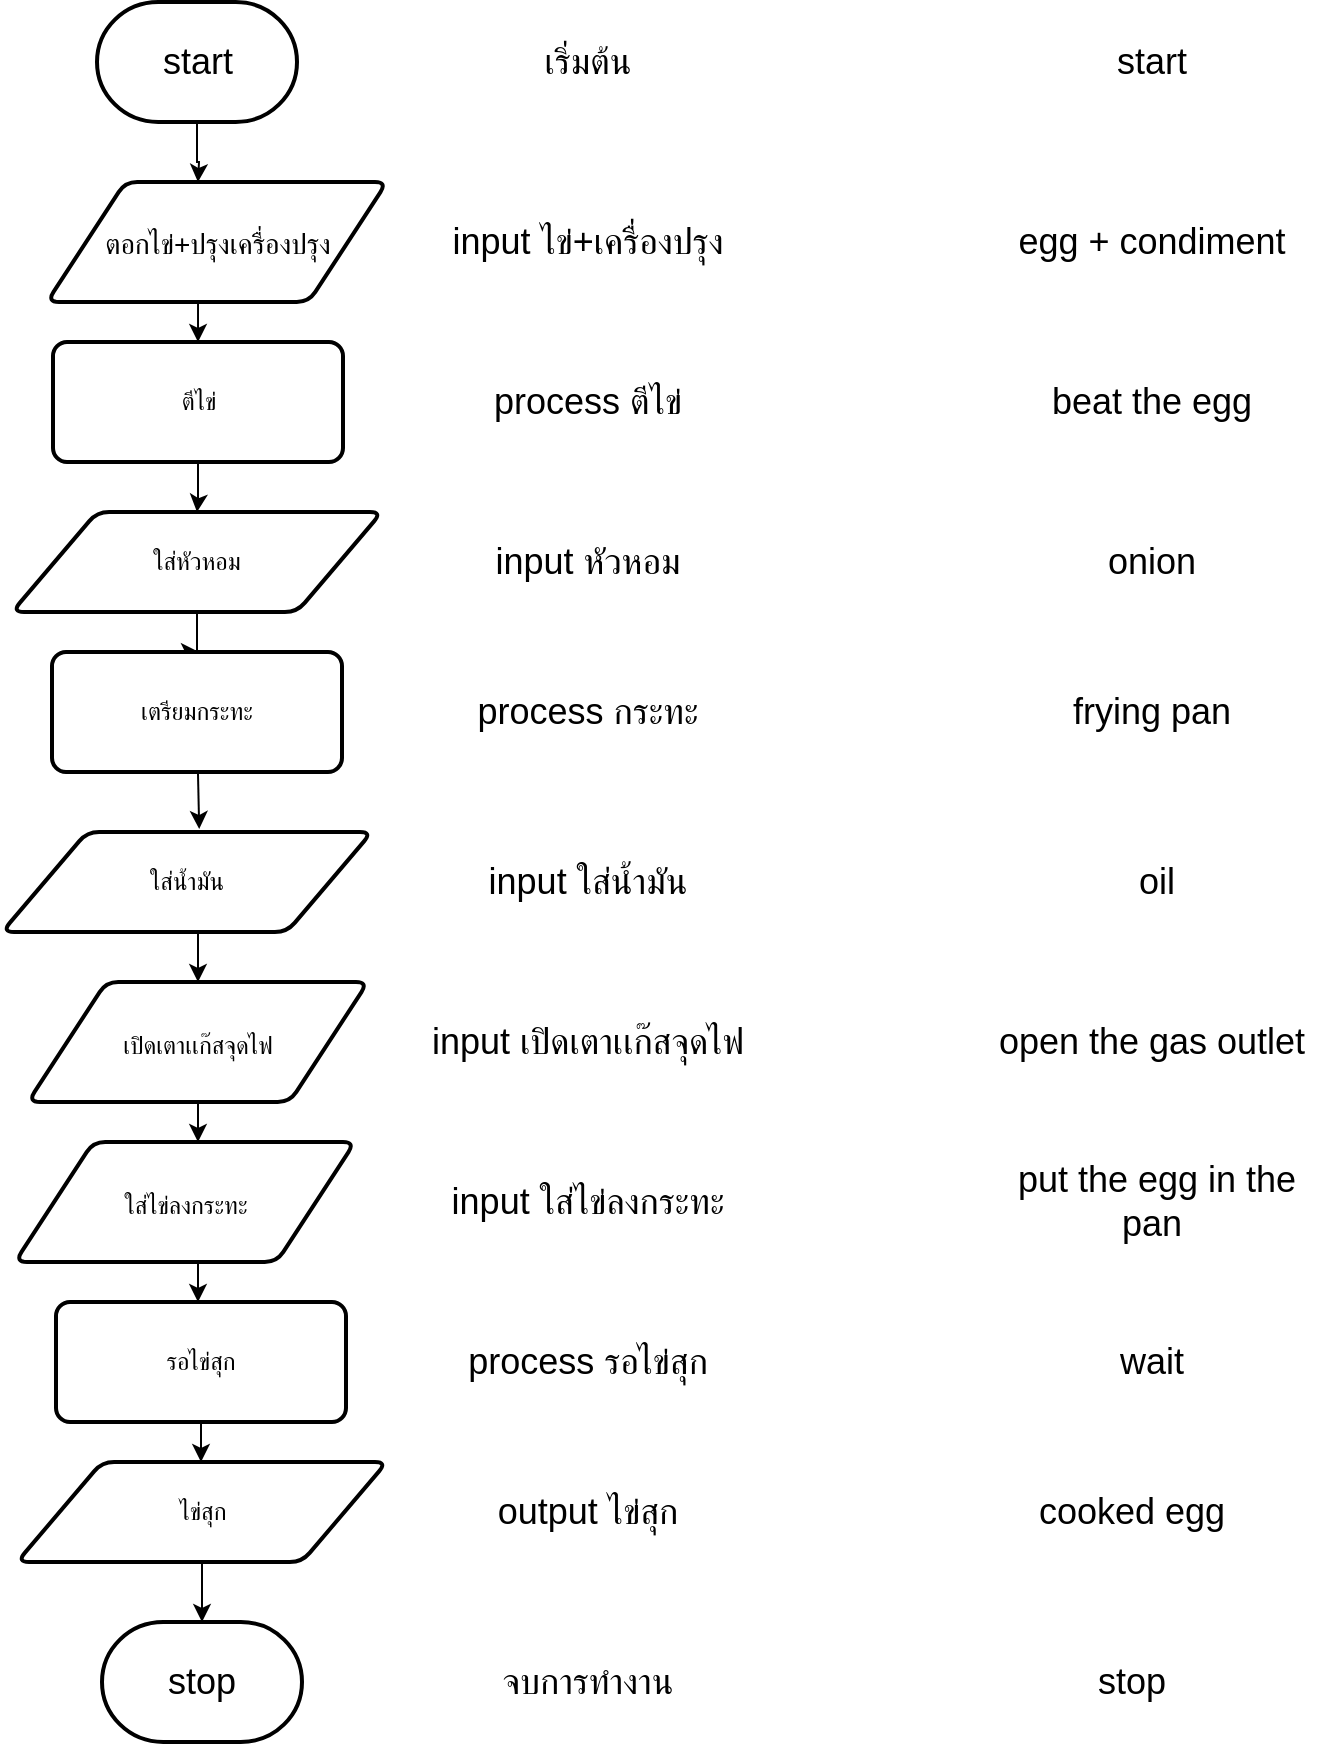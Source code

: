 <mxfile version="18.2.0" type="github"><diagram id="2QwICQFU1fcPVQtrxzzS" name="Page-1"><mxGraphModel dx="1363" dy="735" grid="1" gridSize="10" guides="1" tooltips="1" connect="1" arrows="1" fold="1" page="1" pageScale="1" pageWidth="850" pageHeight="1100" math="0" shadow="0"><root><mxCell id="0"/><mxCell id="1" parent="0"/><mxCell id="U5jHX30SNoRAWsBWriaS-10" value="" style="edgeStyle=orthogonalEdgeStyle;rounded=0;orthogonalLoop=1;jettySize=auto;html=1;entryX=0.5;entryY=0;entryDx=0;entryDy=0;" parent="1" source="U5jHX30SNoRAWsBWriaS-1" edge="1"><mxGeometry relative="1" as="geometry"><mxPoint x="183" y="150" as="targetPoint"/></mxGeometry></mxCell><mxCell id="U5jHX30SNoRAWsBWriaS-1" value="&lt;font style=&quot;font-size: 18px;&quot;&gt;start&lt;/font&gt;" style="strokeWidth=2;html=1;shape=mxgraph.flowchart.terminator;whiteSpace=wrap;" parent="1" vertex="1"><mxGeometry x="132.5" y="60" width="100" height="60" as="geometry"/></mxCell><mxCell id="U5jHX30SNoRAWsBWriaS-2" value="&lt;font style=&quot;font-size: 18px;&quot;&gt;stop&lt;/font&gt;" style="strokeWidth=2;html=1;shape=mxgraph.flowchart.terminator;whiteSpace=wrap;" parent="1" vertex="1"><mxGeometry x="135" y="870" width="100" height="60" as="geometry"/></mxCell><mxCell id="U5jHX30SNoRAWsBWriaS-13" value="" style="edgeStyle=orthogonalEdgeStyle;rounded=0;orthogonalLoop=1;jettySize=auto;html=1;" parent="1" edge="1"><mxGeometry relative="1" as="geometry"><mxPoint x="183.017" y="210" as="sourcePoint"/><mxPoint x="183.017" y="230" as="targetPoint"/></mxGeometry></mxCell><mxCell id="SDjap4ywc6MugHjdFN67-13" value="" style="edgeStyle=orthogonalEdgeStyle;rounded=0;orthogonalLoop=1;jettySize=auto;html=1;" parent="1" source="U5jHX30SNoRAWsBWriaS-6" target="U5jHX30SNoRAWsBWriaS-18" edge="1"><mxGeometry relative="1" as="geometry"/></mxCell><mxCell id="U5jHX30SNoRAWsBWriaS-6" value="ตีไข่" style="rounded=1;whiteSpace=wrap;html=1;absoluteArcSize=1;arcSize=14;strokeWidth=2;" parent="1" vertex="1"><mxGeometry x="110.5" y="230" width="145" height="60" as="geometry"/></mxCell><mxCell id="SDjap4ywc6MugHjdFN67-18" value="" style="edgeStyle=orthogonalEdgeStyle;rounded=0;orthogonalLoop=1;jettySize=auto;html=1;exitX=0.521;exitY=0.993;exitDx=0;exitDy=0;exitPerimeter=0;" parent="1" source="iCwFSnIhQ419Xwf50tu1-3" target="U5jHX30SNoRAWsBWriaS-39" edge="1"><mxGeometry relative="1" as="geometry"><mxPoint x="183.029" y="530" as="sourcePoint"/><Array as="points"><mxPoint x="183" y="525"/></Array></mxGeometry></mxCell><mxCell id="SDjap4ywc6MugHjdFN67-23" value="" style="edgeStyle=orthogonalEdgeStyle;rounded=0;orthogonalLoop=1;jettySize=auto;html=1;" parent="1" source="U5jHX30SNoRAWsBWriaS-9" target="U5jHX30SNoRAWsBWriaS-2" edge="1"><mxGeometry relative="1" as="geometry"/></mxCell><mxCell id="U5jHX30SNoRAWsBWriaS-9" value="ไข่สุก" style="shape=parallelogram;html=1;strokeWidth=2;perimeter=parallelogramPerimeter;whiteSpace=wrap;rounded=1;arcSize=12;size=0.23;" parent="1" vertex="1"><mxGeometry x="92.5" y="790" width="185" height="50" as="geometry"/></mxCell><mxCell id="SDjap4ywc6MugHjdFN67-16" value="" style="edgeStyle=orthogonalEdgeStyle;rounded=0;orthogonalLoop=1;jettySize=auto;html=1;" parent="1" source="U5jHX30SNoRAWsBWriaS-18" edge="1"><mxGeometry relative="1" as="geometry"><mxPoint x="183" y="385" as="targetPoint"/></mxGeometry></mxCell><mxCell id="U5jHX30SNoRAWsBWriaS-18" value="ใส่หัวหอม" style="shape=parallelogram;html=1;strokeWidth=2;perimeter=parallelogramPerimeter;whiteSpace=wrap;rounded=1;arcSize=12;size=0.23;" parent="1" vertex="1"><mxGeometry x="90" y="315" width="185" height="50" as="geometry"/></mxCell><mxCell id="U5jHX30SNoRAWsBWriaS-20" value="" style="edgeStyle=orthogonalEdgeStyle;rounded=0;orthogonalLoop=1;jettySize=auto;html=1;" parent="1" edge="1"><mxGeometry relative="1" as="geometry"><mxPoint x="183.017" y="630" as="sourcePoint"/><mxPoint x="183.5" y="630" as="targetPoint"/></mxGeometry></mxCell><mxCell id="SDjap4ywc6MugHjdFN67-21" value="" style="edgeStyle=orthogonalEdgeStyle;rounded=0;orthogonalLoop=1;jettySize=auto;html=1;" parent="1" target="U5jHX30SNoRAWsBWriaS-23" edge="1"><mxGeometry relative="1" as="geometry"><Array as="points"><mxPoint x="180" y="710"/><mxPoint x="180" y="710"/></Array><mxPoint x="183" y="690" as="sourcePoint"/></mxGeometry></mxCell><mxCell id="SDjap4ywc6MugHjdFN67-22" value="" style="edgeStyle=orthogonalEdgeStyle;rounded=0;orthogonalLoop=1;jettySize=auto;html=1;" parent="1" source="U5jHX30SNoRAWsBWriaS-23" target="U5jHX30SNoRAWsBWriaS-9" edge="1"><mxGeometry relative="1" as="geometry"/></mxCell><mxCell id="U5jHX30SNoRAWsBWriaS-23" value="รอไข่สุก" style="rounded=1;whiteSpace=wrap;html=1;absoluteArcSize=1;arcSize=14;strokeWidth=2;" parent="1" vertex="1"><mxGeometry x="112" y="710" width="145" height="60" as="geometry"/></mxCell><mxCell id="U5jHX30SNoRAWsBWriaS-26" value="input ไข่+เครื่องปรุง" style="text;html=1;strokeColor=none;fillColor=none;align=center;verticalAlign=middle;whiteSpace=wrap;rounded=0;glass=0;sketch=0;fontSize=18;" parent="1" vertex="1"><mxGeometry x="287.5" y="165" width="180" height="30" as="geometry"/></mxCell><mxCell id="U5jHX30SNoRAWsBWriaS-28" value="process ตีไข่" style="text;html=1;strokeColor=none;fillColor=none;align=center;verticalAlign=middle;whiteSpace=wrap;rounded=0;glass=0;sketch=0;fontSize=18;" parent="1" vertex="1"><mxGeometry x="287.5" y="245" width="180" height="30" as="geometry"/></mxCell><mxCell id="U5jHX30SNoRAWsBWriaS-29" value="input หัวหอม" style="text;html=1;strokeColor=none;fillColor=none;align=center;verticalAlign=middle;whiteSpace=wrap;rounded=0;glass=0;sketch=0;fontSize=18;" parent="1" vertex="1"><mxGeometry x="287.5" y="325" width="180" height="30" as="geometry"/></mxCell><mxCell id="U5jHX30SNoRAWsBWriaS-30" value="process กระทะ" style="text;html=1;strokeColor=none;fillColor=none;align=center;verticalAlign=middle;whiteSpace=wrap;rounded=0;glass=0;sketch=0;fontSize=18;" parent="1" vertex="1"><mxGeometry x="287.5" y="400" width="180" height="30" as="geometry"/></mxCell><mxCell id="U5jHX30SNoRAWsBWriaS-31" value="input ใส่น้ำมัน" style="text;html=1;strokeColor=none;fillColor=none;align=center;verticalAlign=middle;whiteSpace=wrap;rounded=0;glass=0;sketch=0;fontSize=18;" parent="1" vertex="1"><mxGeometry x="287.5" y="485" width="180" height="30" as="geometry"/></mxCell><mxCell id="U5jHX30SNoRAWsBWriaS-32" value="input เปิดเตาเเก๊สจุดไฟ" style="text;html=1;strokeColor=none;fillColor=none;align=center;verticalAlign=middle;whiteSpace=wrap;rounded=0;glass=0;sketch=0;fontSize=18;" parent="1" vertex="1"><mxGeometry x="287.5" y="565" width="180" height="30" as="geometry"/></mxCell><mxCell id="U5jHX30SNoRAWsBWriaS-33" value="input ใส่ไข่ลงกระทะ" style="text;html=1;strokeColor=none;fillColor=none;align=center;verticalAlign=middle;whiteSpace=wrap;rounded=0;glass=0;sketch=0;fontSize=18;" parent="1" vertex="1"><mxGeometry x="287.5" y="645" width="180" height="30" as="geometry"/></mxCell><mxCell id="U5jHX30SNoRAWsBWriaS-34" value="process รอไข่สุก" style="text;html=1;strokeColor=none;fillColor=none;align=center;verticalAlign=middle;whiteSpace=wrap;rounded=0;glass=0;sketch=0;fontSize=18;" parent="1" vertex="1"><mxGeometry x="287.5" y="725" width="180" height="30" as="geometry"/></mxCell><mxCell id="U5jHX30SNoRAWsBWriaS-35" value="output ไข่สุก" style="text;html=1;strokeColor=none;fillColor=none;align=center;verticalAlign=middle;whiteSpace=wrap;rounded=0;glass=0;sketch=0;fontSize=18;" parent="1" vertex="1"><mxGeometry x="287.5" y="800" width="180" height="30" as="geometry"/></mxCell><mxCell id="U5jHX30SNoRAWsBWriaS-36" value="&lt;font style=&quot;font-size: 14px;&quot;&gt;ตอกไข่+ปรุงเครื่องปรุง&lt;/font&gt;" style="shape=parallelogram;html=1;strokeWidth=2;perimeter=parallelogramPerimeter;whiteSpace=wrap;rounded=1;arcSize=12;size=0.23;glass=0;sketch=0;fontSize=18;" parent="1" vertex="1"><mxGeometry x="107.5" y="150" width="170" height="60" as="geometry"/></mxCell><mxCell id="SDjap4ywc6MugHjdFN67-17" value="" style="edgeStyle=orthogonalEdgeStyle;rounded=0;orthogonalLoop=1;jettySize=auto;html=1;entryX=0.533;entryY=-0.03;entryDx=0;entryDy=0;entryPerimeter=0;" parent="1" target="iCwFSnIhQ419Xwf50tu1-3" edge="1"><mxGeometry relative="1" as="geometry"><mxPoint x="183" y="446" as="sourcePoint"/><mxPoint x="183" y="470" as="targetPoint"/></mxGeometry></mxCell><mxCell id="SDjap4ywc6MugHjdFN67-20" value="" style="edgeStyle=orthogonalEdgeStyle;rounded=0;orthogonalLoop=1;jettySize=auto;html=1;entryX=0.5;entryY=0;entryDx=0;entryDy=0;" parent="1" source="U5jHX30SNoRAWsBWriaS-39" edge="1"><mxGeometry relative="1" as="geometry"><mxPoint x="183" y="630" as="targetPoint"/></mxGeometry></mxCell><mxCell id="U5jHX30SNoRAWsBWriaS-39" value="&lt;span style=&quot;font-size: 12px;&quot;&gt;เปิดเตาเเก๊สจุดไฟ&lt;/span&gt;" style="shape=parallelogram;html=1;strokeWidth=2;perimeter=parallelogramPerimeter;whiteSpace=wrap;rounded=1;arcSize=12;size=0.23;glass=0;sketch=0;fontSize=18;" parent="1" vertex="1"><mxGeometry x="98" y="550" width="170" height="60" as="geometry"/></mxCell><mxCell id="SDjap4ywc6MugHjdFN67-1" value="egg + condiment" style="text;html=1;strokeColor=none;fillColor=none;align=center;verticalAlign=middle;whiteSpace=wrap;rounded=0;glass=0;sketch=0;fontSize=18;" parent="1" vertex="1"><mxGeometry x="570" y="165" width="180" height="30" as="geometry"/></mxCell><mxCell id="SDjap4ywc6MugHjdFN67-2" value="start" style="text;html=1;strokeColor=none;fillColor=none;align=center;verticalAlign=middle;whiteSpace=wrap;rounded=0;glass=0;sketch=0;fontSize=18;" parent="1" vertex="1"><mxGeometry x="570" y="75" width="180" height="30" as="geometry"/></mxCell><mxCell id="SDjap4ywc6MugHjdFN67-4" value="beat the egg" style="text;html=1;strokeColor=none;fillColor=none;align=center;verticalAlign=middle;whiteSpace=wrap;rounded=0;glass=0;sketch=0;fontSize=18;" parent="1" vertex="1"><mxGeometry x="570" y="245" width="180" height="30" as="geometry"/></mxCell><mxCell id="SDjap4ywc6MugHjdFN67-5" value="onion" style="text;html=1;strokeColor=none;fillColor=none;align=center;verticalAlign=middle;whiteSpace=wrap;rounded=0;glass=0;sketch=0;fontSize=18;" parent="1" vertex="1"><mxGeometry x="570" y="325" width="180" height="30" as="geometry"/></mxCell><mxCell id="SDjap4ywc6MugHjdFN67-6" value="frying pan" style="text;html=1;strokeColor=none;fillColor=none;align=center;verticalAlign=middle;whiteSpace=wrap;rounded=0;glass=0;sketch=0;fontSize=18;" parent="1" vertex="1"><mxGeometry x="570" y="400" width="180" height="30" as="geometry"/></mxCell><mxCell id="SDjap4ywc6MugHjdFN67-7" value="&amp;nbsp;oil" style="text;html=1;strokeColor=none;fillColor=none;align=center;verticalAlign=middle;whiteSpace=wrap;rounded=0;glass=0;sketch=0;fontSize=18;" parent="1" vertex="1"><mxGeometry x="570" y="485" width="180" height="30" as="geometry"/></mxCell><mxCell id="SDjap4ywc6MugHjdFN67-8" value="open the gas outlet" style="text;html=1;strokeColor=none;fillColor=none;align=center;verticalAlign=middle;whiteSpace=wrap;rounded=0;glass=0;sketch=0;fontSize=18;" parent="1" vertex="1"><mxGeometry x="570" y="565" width="180" height="30" as="geometry"/></mxCell><mxCell id="SDjap4ywc6MugHjdFN67-9" value="&amp;nbsp;put the egg in the pan" style="text;html=1;strokeColor=none;fillColor=none;align=center;verticalAlign=middle;whiteSpace=wrap;rounded=0;glass=0;sketch=0;fontSize=18;" parent="1" vertex="1"><mxGeometry x="570" y="645" width="180" height="30" as="geometry"/></mxCell><mxCell id="SDjap4ywc6MugHjdFN67-10" value="wait" style="text;html=1;strokeColor=none;fillColor=none;align=center;verticalAlign=middle;whiteSpace=wrap;rounded=0;glass=0;sketch=0;fontSize=18;" parent="1" vertex="1"><mxGeometry x="570" y="725" width="180" height="30" as="geometry"/></mxCell><mxCell id="SDjap4ywc6MugHjdFN67-11" value="cooked egg" style="text;html=1;strokeColor=none;fillColor=none;align=center;verticalAlign=middle;whiteSpace=wrap;rounded=0;glass=0;sketch=0;fontSize=18;" parent="1" vertex="1"><mxGeometry x="560" y="800" width="180" height="30" as="geometry"/></mxCell><mxCell id="SDjap4ywc6MugHjdFN67-12" value="stop" style="text;html=1;strokeColor=none;fillColor=none;align=center;verticalAlign=middle;whiteSpace=wrap;rounded=0;glass=0;sketch=0;fontSize=18;" parent="1" vertex="1"><mxGeometry x="560" y="885" width="180" height="30" as="geometry"/></mxCell><mxCell id="SDjap4ywc6MugHjdFN67-14" value="เริ่มต้น" style="text;html=1;strokeColor=none;fillColor=none;align=center;verticalAlign=middle;whiteSpace=wrap;rounded=0;glass=0;sketch=0;fontSize=18;" parent="1" vertex="1"><mxGeometry x="287.5" y="75" width="180" height="30" as="geometry"/></mxCell><mxCell id="SDjap4ywc6MugHjdFN67-15" value="จบการทำงาน" style="text;html=1;strokeColor=none;fillColor=none;align=center;verticalAlign=middle;whiteSpace=wrap;rounded=0;glass=0;sketch=0;fontSize=18;" parent="1" vertex="1"><mxGeometry x="287.5" y="885" width="180" height="30" as="geometry"/></mxCell><mxCell id="iCwFSnIhQ419Xwf50tu1-2" value="เตรียมกระทะ" style="rounded=1;whiteSpace=wrap;html=1;absoluteArcSize=1;arcSize=14;strokeWidth=2;" vertex="1" parent="1"><mxGeometry x="110" y="385" width="145" height="60" as="geometry"/></mxCell><mxCell id="iCwFSnIhQ419Xwf50tu1-3" value="ใส่น้ำมัน" style="shape=parallelogram;html=1;strokeWidth=2;perimeter=parallelogramPerimeter;whiteSpace=wrap;rounded=1;arcSize=12;size=0.23;" vertex="1" parent="1"><mxGeometry x="85" y="475" width="185" height="50" as="geometry"/></mxCell><mxCell id="iCwFSnIhQ419Xwf50tu1-5" value="&lt;span style=&quot;font-size: 12px;&quot;&gt;ใส่ไข่ลงกระทะ&lt;/span&gt;" style="shape=parallelogram;html=1;strokeWidth=2;perimeter=parallelogramPerimeter;whiteSpace=wrap;rounded=1;arcSize=12;size=0.23;glass=0;sketch=0;fontSize=18;" vertex="1" parent="1"><mxGeometry x="91.5" y="630" width="170" height="60" as="geometry"/></mxCell></root></mxGraphModel></diagram></mxfile>